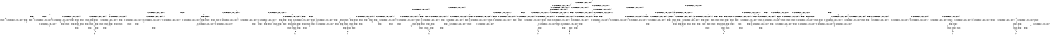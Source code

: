 digraph BCG {
size = "7, 10.5";
center = TRUE;
node [shape = circle];
0 [peripheries = 2];
0 -> 1 [label = "EX !0 !ATOMIC_EXCH_BRANCH (1, +1, TRUE, +0, 2, TRUE) !{}"];
0 -> 2 [label = "EX !2 !ATOMIC_EXCH_BRANCH (1, +1, TRUE, +0, 2, TRUE) !{}"];
0 -> 3 [label = "EX !1 !ATOMIC_EXCH_BRANCH (1, +0, FALSE, +0, 1, TRUE) !{}"];
1 -> 4 [label = "EX !2 !ATOMIC_EXCH_BRANCH (1, +1, TRUE, +0, 2, FALSE) !{0}"];
1 -> 5 [label = "EX !1 !ATOMIC_EXCH_BRANCH (1, +0, FALSE, +0, 1, FALSE) !{0}"];
1 -> 6 [label = "TERMINATE !0"];
2 -> 7 [label = "EX !0 !ATOMIC_EXCH_BRANCH (1, +1, TRUE, +0, 2, FALSE) !{0, 1, 2}"];
2 -> 8 [label = "EX !1 !ATOMIC_EXCH_BRANCH (1, +0, FALSE, +0, 1, FALSE) !{0, 1, 2}"];
2 -> 9 [label = "TERMINATE !2"];
2 -> 10 [label = "EX !0 !ATOMIC_EXCH_BRANCH (1, +1, TRUE, +0, 2, FALSE) !{0, 1, 2}"];
3 -> 11 [label = "EX !1 !ATOMIC_EXCH_BRANCH (1, +0, FALSE, +0, 1, TRUE) !{0, 1}"];
3 -> 12 [label = "EX !0 !ATOMIC_EXCH_BRANCH (1, +1, TRUE, +0, 2, TRUE) !{0, 1}"];
3 -> 13 [label = "EX !2 !ATOMIC_EXCH_BRANCH (1, +1, TRUE, +0, 2, TRUE) !{0, 1}"];
3 -> 14 [label = "EX !0 !ATOMIC_EXCH_BRANCH (1, +1, TRUE, +0, 2, TRUE) !{0, 1}"];
4 -> 15 [label = "EX !1 !ATOMIC_EXCH_BRANCH (1, +0, FALSE, +0, 1, FALSE) !{0, 1, 2}"];
4 -> 16 [label = "TERMINATE !0"];
4 -> 17 [label = "TERMINATE !2"];
5 -> 18 [label = "EX !2 !ATOMIC_EXCH_BRANCH (1, +1, TRUE, +0, 2, FALSE) !{0, 1}"];
5 -> 19 [label = "TERMINATE !0"];
5 -> 20 [label = "TERMINATE !1"];
6 -> 21 [label = "EX !2 !ATOMIC_EXCH_BRANCH (1, +1, TRUE, +0, 2, FALSE) !{}"];
6 -> 22 [label = "EX !1 !ATOMIC_EXCH_BRANCH (1, +0, FALSE, +0, 1, FALSE) !{}"];
7 -> 15 [label = "EX !1 !ATOMIC_EXCH_BRANCH (1, +0, FALSE, +0, 1, FALSE) !{0, 1, 2}"];
7 -> 16 [label = "TERMINATE !0"];
7 -> 17 [label = "TERMINATE !2"];
8 -> 23 [label = "EX !0 !ATOMIC_EXCH_BRANCH (1, +1, TRUE, +0, 2, FALSE) !{0, 1, 2}"];
8 -> 24 [label = "TERMINATE !2"];
8 -> 25 [label = "TERMINATE !1"];
8 -> 26 [label = "EX !0 !ATOMIC_EXCH_BRANCH (1, +1, TRUE, +0, 2, FALSE) !{0, 1, 2}"];
9 -> 27 [label = "EX !0 !ATOMIC_EXCH_BRANCH (1, +1, TRUE, +0, 2, FALSE) !{0, 1}"];
9 -> 28 [label = "EX !1 !ATOMIC_EXCH_BRANCH (1, +0, FALSE, +0, 1, FALSE) !{0, 1}"];
9 -> 29 [label = "EX !0 !ATOMIC_EXCH_BRANCH (1, +1, TRUE, +0, 2, FALSE) !{0, 1}"];
10 -> 30 [label = "EX !1 !ATOMIC_EXCH_BRANCH (1, +0, FALSE, +0, 1, FALSE) !{0, 1, 2}"];
10 -> 31 [label = "EX !1 !ATOMIC_EXCH_BRANCH (1, +0, FALSE, +0, 1, FALSE) !{0, 1, 2}"];
10 -> 32 [label = "TERMINATE !0"];
10 -> 33 [label = "TERMINATE !2"];
11 -> 11 [label = "EX !1 !ATOMIC_EXCH_BRANCH (1, +0, FALSE, +0, 1, TRUE) !{0, 1}"];
11 -> 12 [label = "EX !0 !ATOMIC_EXCH_BRANCH (1, +1, TRUE, +0, 2, TRUE) !{0, 1}"];
11 -> 13 [label = "EX !2 !ATOMIC_EXCH_BRANCH (1, +1, TRUE, +0, 2, TRUE) !{0, 1}"];
11 -> 14 [label = "EX !0 !ATOMIC_EXCH_BRANCH (1, +1, TRUE, +0, 2, TRUE) !{0, 1}"];
12 -> 34 [label = "EX !1 !ATOMIC_EXCH_BRANCH (1, +0, FALSE, +0, 1, FALSE) !{0, 1}"];
12 -> 35 [label = "EX !2 !ATOMIC_EXCH_BRANCH (1, +1, TRUE, +0, 2, FALSE) !{0, 1}"];
12 -> 36 [label = "TERMINATE !0"];
13 -> 8 [label = "EX !1 !ATOMIC_EXCH_BRANCH (1, +0, FALSE, +0, 1, FALSE) !{0, 1, 2}"];
13 -> 37 [label = "EX !0 !ATOMIC_EXCH_BRANCH (1, +1, TRUE, +0, 2, FALSE) !{0, 1, 2}"];
13 -> 38 [label = "TERMINATE !2"];
13 -> 39 [label = "EX !0 !ATOMIC_EXCH_BRANCH (1, +1, TRUE, +0, 2, FALSE) !{0, 1, 2}"];
14 -> 40 [label = "EX !1 !ATOMIC_EXCH_BRANCH (1, +0, FALSE, +0, 1, FALSE) !{0, 1}"];
14 -> 41 [label = "EX !1 !ATOMIC_EXCH_BRANCH (1, +0, FALSE, +0, 1, FALSE) !{0, 1}"];
14 -> 42 [label = "EX !2 !ATOMIC_EXCH_BRANCH (1, +1, TRUE, +0, 2, FALSE) !{0, 1}"];
14 -> 43 [label = "TERMINATE !0"];
15 -> 44 [label = "TERMINATE !0"];
15 -> 45 [label = "TERMINATE !2"];
15 -> 46 [label = "TERMINATE !1"];
16 -> 47 [label = "EX !1 !ATOMIC_EXCH_BRANCH (1, +0, FALSE, +0, 1, FALSE) !{1, 2}"];
16 -> 48 [label = "TERMINATE !2"];
16 -> 49 [label = "EX !1 !ATOMIC_EXCH_BRANCH (1, +0, FALSE, +0, 1, FALSE) !{1, 2}"];
17 -> 50 [label = "EX !1 !ATOMIC_EXCH_BRANCH (1, +0, FALSE, +0, 1, FALSE) !{0, 1}"];
17 -> 48 [label = "TERMINATE !0"];
18 -> 44 [label = "TERMINATE !0"];
18 -> 45 [label = "TERMINATE !2"];
18 -> 46 [label = "TERMINATE !1"];
19 -> 51 [label = "EX !2 !ATOMIC_EXCH_BRANCH (1, +1, TRUE, +0, 2, FALSE) !{1}"];
19 -> 52 [label = "TERMINATE !1"];
20 -> 53 [label = "EX !2 !ATOMIC_EXCH_BRANCH (1, +1, TRUE, +0, 2, FALSE) !{0}"];
20 -> 52 [label = "TERMINATE !0"];
21 -> 47 [label = "EX !1 !ATOMIC_EXCH_BRANCH (1, +0, FALSE, +0, 1, FALSE) !{1, 2}"];
21 -> 48 [label = "TERMINATE !2"];
21 -> 49 [label = "EX !1 !ATOMIC_EXCH_BRANCH (1, +0, FALSE, +0, 1, FALSE) !{1, 2}"];
22 -> 51 [label = "EX !2 !ATOMIC_EXCH_BRANCH (1, +1, TRUE, +0, 2, FALSE) !{1}"];
22 -> 52 [label = "TERMINATE !1"];
23 -> 44 [label = "TERMINATE !0"];
23 -> 45 [label = "TERMINATE !2"];
23 -> 46 [label = "TERMINATE !1"];
24 -> 54 [label = "EX !0 !ATOMIC_EXCH_BRANCH (1, +1, TRUE, +0, 2, FALSE) !{0, 1}"];
24 -> 55 [label = "TERMINATE !1"];
24 -> 56 [label = "EX !0 !ATOMIC_EXCH_BRANCH (1, +1, TRUE, +0, 2, FALSE) !{0, 1}"];
25 -> 57 [label = "EX !0 !ATOMIC_EXCH_BRANCH (1, +1, TRUE, +0, 2, FALSE) !{0, 2}"];
25 -> 55 [label = "TERMINATE !2"];
25 -> 58 [label = "EX !0 !ATOMIC_EXCH_BRANCH (1, +1, TRUE, +0, 2, FALSE) !{0, 2}"];
26 -> 59 [label = "TERMINATE !0"];
26 -> 60 [label = "TERMINATE !2"];
26 -> 61 [label = "TERMINATE !1"];
27 -> 50 [label = "EX !1 !ATOMIC_EXCH_BRANCH (1, +0, FALSE, +0, 1, FALSE) !{0, 1}"];
27 -> 48 [label = "TERMINATE !0"];
28 -> 54 [label = "EX !0 !ATOMIC_EXCH_BRANCH (1, +1, TRUE, +0, 2, FALSE) !{0, 1}"];
28 -> 55 [label = "TERMINATE !1"];
28 -> 56 [label = "EX !0 !ATOMIC_EXCH_BRANCH (1, +1, TRUE, +0, 2, FALSE) !{0, 1}"];
29 -> 62 [label = "EX !1 !ATOMIC_EXCH_BRANCH (1, +0, FALSE, +0, 1, FALSE) !{0, 1}"];
29 -> 63 [label = "EX !1 !ATOMIC_EXCH_BRANCH (1, +0, FALSE, +0, 1, FALSE) !{0, 1}"];
29 -> 64 [label = "TERMINATE !0"];
30 -> 65 [label = "TERMINATE !0"];
30 -> 66 [label = "TERMINATE !2"];
30 -> 67 [label = "TERMINATE !1"];
31 -> 59 [label = "TERMINATE !0"];
31 -> 60 [label = "TERMINATE !2"];
31 -> 61 [label = "TERMINATE !1"];
32 -> 68 [label = "EX !1 !ATOMIC_EXCH_BRANCH (1, +0, FALSE, +0, 1, FALSE) !{1, 2}"];
32 -> 69 [label = "TERMINATE !2"];
33 -> 70 [label = "EX !1 !ATOMIC_EXCH_BRANCH (1, +0, FALSE, +0, 1, FALSE) !{0, 1}"];
33 -> 69 [label = "TERMINATE !0"];
34 -> 18 [label = "EX !2 !ATOMIC_EXCH_BRANCH (1, +1, TRUE, +0, 2, FALSE) !{0, 1}"];
34 -> 19 [label = "TERMINATE !0"];
34 -> 20 [label = "TERMINATE !1"];
35 -> 15 [label = "EX !1 !ATOMIC_EXCH_BRANCH (1, +0, FALSE, +0, 1, FALSE) !{0, 1, 2}"];
35 -> 71 [label = "TERMINATE !0"];
35 -> 72 [label = "TERMINATE !2"];
36 -> 73 [label = "EX !1 !ATOMIC_EXCH_BRANCH (1, +0, FALSE, +0, 1, FALSE) !{1}"];
36 -> 74 [label = "EX !2 !ATOMIC_EXCH_BRANCH (1, +1, TRUE, +0, 2, FALSE) !{1}"];
36 -> 75 [label = "EX !1 !ATOMIC_EXCH_BRANCH (1, +0, FALSE, +0, 1, FALSE) !{1}"];
37 -> 15 [label = "EX !1 !ATOMIC_EXCH_BRANCH (1, +0, FALSE, +0, 1, FALSE) !{0, 1, 2}"];
37 -> 71 [label = "TERMINATE !0"];
37 -> 72 [label = "TERMINATE !2"];
38 -> 28 [label = "EX !1 !ATOMIC_EXCH_BRANCH (1, +0, FALSE, +0, 1, FALSE) !{0, 1}"];
38 -> 76 [label = "EX !0 !ATOMIC_EXCH_BRANCH (1, +1, TRUE, +0, 2, FALSE) !{0, 1}"];
38 -> 77 [label = "EX !0 !ATOMIC_EXCH_BRANCH (1, +1, TRUE, +0, 2, FALSE) !{0, 1}"];
39 -> 30 [label = "EX !1 !ATOMIC_EXCH_BRANCH (1, +0, FALSE, +0, 1, FALSE) !{0, 1, 2}"];
39 -> 31 [label = "EX !1 !ATOMIC_EXCH_BRANCH (1, +0, FALSE, +0, 1, FALSE) !{0, 1, 2}"];
39 -> 78 [label = "TERMINATE !0"];
39 -> 79 [label = "TERMINATE !2"];
40 -> 80 [label = "EX !2 !ATOMIC_EXCH_BRANCH (1, +1, TRUE, +0, 2, FALSE) !{0, 1}"];
40 -> 81 [label = "TERMINATE !0"];
40 -> 82 [label = "TERMINATE !1"];
41 -> 83 [label = "EX !2 !ATOMIC_EXCH_BRANCH (1, +1, TRUE, +0, 2, FALSE) !{0, 1}"];
41 -> 84 [label = "TERMINATE !0"];
41 -> 85 [label = "TERMINATE !1"];
42 -> 86 [label = "EX !1 !ATOMIC_EXCH_BRANCH (1, +0, FALSE, +0, 1, FALSE) !{0, 1, 2}"];
42 -> 87 [label = "TERMINATE !0"];
42 -> 88 [label = "TERMINATE !2"];
43 -> 89 [label = "EX !1 !ATOMIC_EXCH_BRANCH (1, +0, FALSE, +0, 1, FALSE) !{1}"];
43 -> 90 [label = "EX !2 !ATOMIC_EXCH_BRANCH (1, +1, TRUE, +0, 2, FALSE) !{1}"];
44 -> 91 [label = "TERMINATE !2"];
44 -> 92 [label = "TERMINATE !1"];
45 -> 91 [label = "TERMINATE !0"];
45 -> 93 [label = "TERMINATE !1"];
46 -> 92 [label = "TERMINATE !0"];
46 -> 93 [label = "TERMINATE !2"];
47 -> 91 [label = "TERMINATE !2"];
47 -> 92 [label = "TERMINATE !1"];
48 -> 94 [label = "EX !1 !ATOMIC_EXCH_BRANCH (1, +0, FALSE, +0, 1, FALSE) !{1}"];
48 -> 95 [label = "EX !1 !ATOMIC_EXCH_BRANCH (1, +0, FALSE, +0, 1, FALSE) !{1}"];
49 -> 96 [label = "TERMINATE !2"];
49 -> 97 [label = "TERMINATE !1"];
50 -> 91 [label = "TERMINATE !0"];
50 -> 93 [label = "TERMINATE !1"];
51 -> 91 [label = "TERMINATE !2"];
51 -> 92 [label = "TERMINATE !1"];
52 -> 98 [label = "EX !2 !ATOMIC_EXCH_BRANCH (1, +1, TRUE, +0, 2, FALSE) !{}"];
53 -> 92 [label = "TERMINATE !0"];
53 -> 93 [label = "TERMINATE !2"];
54 -> 91 [label = "TERMINATE !0"];
54 -> 93 [label = "TERMINATE !1"];
55 -> 99 [label = "EX !0 !ATOMIC_EXCH_BRANCH (1, +1, TRUE, +0, 2, FALSE) !{0}"];
55 -> 100 [label = "EX !0 !ATOMIC_EXCH_BRANCH (1, +1, TRUE, +0, 2, FALSE) !{0}"];
56 -> 101 [label = "TERMINATE !0"];
56 -> 102 [label = "TERMINATE !1"];
57 -> 92 [label = "TERMINATE !0"];
57 -> 93 [label = "TERMINATE !2"];
58 -> 103 [label = "TERMINATE !0"];
58 -> 104 [label = "TERMINATE !2"];
59 -> 105 [label = "TERMINATE !2"];
59 -> 106 [label = "TERMINATE !1"];
60 -> 105 [label = "TERMINATE !0"];
60 -> 107 [label = "TERMINATE !1"];
61 -> 106 [label = "TERMINATE !0"];
61 -> 107 [label = "TERMINATE !2"];
62 -> 108 [label = "TERMINATE !0"];
62 -> 109 [label = "TERMINATE !1"];
63 -> 101 [label = "TERMINATE !0"];
63 -> 102 [label = "TERMINATE !1"];
64 -> 110 [label = "EX !1 !ATOMIC_EXCH_BRANCH (1, +0, FALSE, +0, 1, FALSE) !{1}"];
65 -> 111 [label = "TERMINATE !2"];
65 -> 112 [label = "TERMINATE !1"];
66 -> 111 [label = "TERMINATE !0"];
66 -> 113 [label = "TERMINATE !1"];
67 -> 112 [label = "TERMINATE !0"];
67 -> 113 [label = "TERMINATE !2"];
68 -> 105 [label = "TERMINATE !2"];
68 -> 106 [label = "TERMINATE !1"];
69 -> 114 [label = "EX !1 !ATOMIC_EXCH_BRANCH (1, +0, FALSE, +0, 1, FALSE) !{1}"];
70 -> 105 [label = "TERMINATE !0"];
70 -> 107 [label = "TERMINATE !1"];
71 -> 47 [label = "EX !1 !ATOMIC_EXCH_BRANCH (1, +0, FALSE, +0, 1, FALSE) !{1, 2}"];
71 -> 115 [label = "TERMINATE !2"];
71 -> 49 [label = "EX !1 !ATOMIC_EXCH_BRANCH (1, +0, FALSE, +0, 1, FALSE) !{1, 2}"];
72 -> 50 [label = "EX !1 !ATOMIC_EXCH_BRANCH (1, +0, FALSE, +0, 1, FALSE) !{0, 1}"];
72 -> 115 [label = "TERMINATE !0"];
73 -> 51 [label = "EX !2 !ATOMIC_EXCH_BRANCH (1, +1, TRUE, +0, 2, FALSE) !{1}"];
73 -> 52 [label = "TERMINATE !1"];
74 -> 47 [label = "EX !1 !ATOMIC_EXCH_BRANCH (1, +0, FALSE, +0, 1, FALSE) !{1, 2}"];
74 -> 115 [label = "TERMINATE !2"];
74 -> 49 [label = "EX !1 !ATOMIC_EXCH_BRANCH (1, +0, FALSE, +0, 1, FALSE) !{1, 2}"];
75 -> 116 [label = "EX !2 !ATOMIC_EXCH_BRANCH (1, +1, TRUE, +0, 2, FALSE) !{1}"];
75 -> 117 [label = "TERMINATE !1"];
76 -> 50 [label = "EX !1 !ATOMIC_EXCH_BRANCH (1, +0, FALSE, +0, 1, FALSE) !{0, 1}"];
76 -> 115 [label = "TERMINATE !0"];
77 -> 62 [label = "EX !1 !ATOMIC_EXCH_BRANCH (1, +0, FALSE, +0, 1, FALSE) !{0, 1}"];
77 -> 63 [label = "EX !1 !ATOMIC_EXCH_BRANCH (1, +0, FALSE, +0, 1, FALSE) !{0, 1}"];
77 -> 118 [label = "TERMINATE !0"];
78 -> 68 [label = "EX !1 !ATOMIC_EXCH_BRANCH (1, +0, FALSE, +0, 1, FALSE) !{1, 2}"];
78 -> 119 [label = "TERMINATE !2"];
79 -> 70 [label = "EX !1 !ATOMIC_EXCH_BRANCH (1, +0, FALSE, +0, 1, FALSE) !{0, 1}"];
79 -> 119 [label = "TERMINATE !0"];
80 -> 120 [label = "TERMINATE !0"];
80 -> 121 [label = "TERMINATE !2"];
80 -> 122 [label = "TERMINATE !1"];
81 -> 123 [label = "EX !2 !ATOMIC_EXCH_BRANCH (1, +1, TRUE, +0, 2, FALSE) !{1}"];
81 -> 124 [label = "TERMINATE !1"];
82 -> 125 [label = "EX !2 !ATOMIC_EXCH_BRANCH (1, +1, TRUE, +0, 2, FALSE) !{0}"];
82 -> 124 [label = "TERMINATE !0"];
83 -> 126 [label = "TERMINATE !0"];
83 -> 127 [label = "TERMINATE !2"];
83 -> 128 [label = "TERMINATE !1"];
84 -> 129 [label = "EX !2 !ATOMIC_EXCH_BRANCH (1, +1, TRUE, +0, 2, FALSE) !{1}"];
84 -> 130 [label = "TERMINATE !1"];
85 -> 131 [label = "EX !2 !ATOMIC_EXCH_BRANCH (1, +1, TRUE, +0, 2, FALSE) !{0}"];
85 -> 130 [label = "TERMINATE !0"];
86 -> 126 [label = "TERMINATE !0"];
86 -> 127 [label = "TERMINATE !2"];
86 -> 128 [label = "TERMINATE !1"];
87 -> 132 [label = "EX !1 !ATOMIC_EXCH_BRANCH (1, +0, FALSE, +0, 1, FALSE) !{1, 2}"];
87 -> 118 [label = "TERMINATE !2"];
88 -> 62 [label = "EX !1 !ATOMIC_EXCH_BRANCH (1, +0, FALSE, +0, 1, FALSE) !{0, 1}"];
88 -> 63 [label = "EX !1 !ATOMIC_EXCH_BRANCH (1, +0, FALSE, +0, 1, FALSE) !{0, 1}"];
88 -> 118 [label = "TERMINATE !0"];
89 -> 129 [label = "EX !2 !ATOMIC_EXCH_BRANCH (1, +1, TRUE, +0, 2, FALSE) !{1}"];
89 -> 130 [label = "TERMINATE !1"];
90 -> 132 [label = "EX !1 !ATOMIC_EXCH_BRANCH (1, +0, FALSE, +0, 1, FALSE) !{1, 2}"];
90 -> 118 [label = "TERMINATE !2"];
91 -> 133 [label = "TERMINATE !1"];
92 -> 133 [label = "TERMINATE !2"];
93 -> 133 [label = "TERMINATE !0"];
94 -> 133 [label = "TERMINATE !1"];
95 -> 134 [label = "TERMINATE !1"];
96 -> 135 [label = "TERMINATE !1"];
97 -> 135 [label = "TERMINATE !2"];
98 -> 133 [label = "TERMINATE !2"];
99 -> 133 [label = "TERMINATE !0"];
100 -> 136 [label = "TERMINATE !0"];
101 -> 137 [label = "TERMINATE !1"];
102 -> 137 [label = "TERMINATE !0"];
103 -> 138 [label = "TERMINATE !2"];
104 -> 138 [label = "TERMINATE !0"];
105 -> 139 [label = "TERMINATE !1"];
106 -> 139 [label = "TERMINATE !2"];
107 -> 139 [label = "TERMINATE !0"];
108 -> 140 [label = "TERMINATE !1"];
109 -> 140 [label = "TERMINATE !0"];
110 -> 137 [label = "TERMINATE !1"];
111 -> 141 [label = "TERMINATE !1"];
112 -> 141 [label = "TERMINATE !2"];
113 -> 141 [label = "TERMINATE !0"];
114 -> 139 [label = "TERMINATE !1"];
115 -> 94 [label = "EX !1 !ATOMIC_EXCH_BRANCH (1, +0, FALSE, +0, 1, FALSE) !{1}"];
115 -> 95 [label = "EX !1 !ATOMIC_EXCH_BRANCH (1, +0, FALSE, +0, 1, FALSE) !{1}"];
116 -> 142 [label = "TERMINATE !2"];
116 -> 143 [label = "TERMINATE !1"];
117 -> 144 [label = "EX !2 !ATOMIC_EXCH_BRANCH (1, +1, TRUE, +0, 2, FALSE) !{}"];
118 -> 110 [label = "EX !1 !ATOMIC_EXCH_BRANCH (1, +0, FALSE, +0, 1, FALSE) !{1}"];
119 -> 114 [label = "EX !1 !ATOMIC_EXCH_BRANCH (1, +0, FALSE, +0, 1, FALSE) !{1}"];
120 -> 108 [label = "TERMINATE !2"];
120 -> 145 [label = "TERMINATE !1"];
121 -> 108 [label = "TERMINATE !0"];
121 -> 109 [label = "TERMINATE !1"];
122 -> 145 [label = "TERMINATE !0"];
122 -> 109 [label = "TERMINATE !2"];
123 -> 108 [label = "TERMINATE !2"];
123 -> 145 [label = "TERMINATE !1"];
124 -> 146 [label = "EX !2 !ATOMIC_EXCH_BRANCH (1, +1, TRUE, +0, 2, FALSE) !{}"];
125 -> 145 [label = "TERMINATE !0"];
125 -> 109 [label = "TERMINATE !2"];
126 -> 101 [label = "TERMINATE !2"];
126 -> 147 [label = "TERMINATE !1"];
127 -> 101 [label = "TERMINATE !0"];
127 -> 102 [label = "TERMINATE !1"];
128 -> 147 [label = "TERMINATE !0"];
128 -> 102 [label = "TERMINATE !2"];
129 -> 101 [label = "TERMINATE !2"];
129 -> 147 [label = "TERMINATE !1"];
130 -> 148 [label = "EX !2 !ATOMIC_EXCH_BRANCH (1, +1, TRUE, +0, 2, FALSE) !{}"];
131 -> 147 [label = "TERMINATE !0"];
131 -> 102 [label = "TERMINATE !2"];
132 -> 101 [label = "TERMINATE !2"];
132 -> 147 [label = "TERMINATE !1"];
133 -> 149 [label = "exit"];
134 -> 150 [label = "exit"];
135 -> 151 [label = "exit"];
136 -> 152 [label = "exit"];
137 -> 153 [label = "exit"];
138 -> 154 [label = "exit"];
139 -> 155 [label = "exit"];
140 -> 156 [label = "exit"];
141 -> 157 [label = "exit"];
142 -> 134 [label = "TERMINATE !1"];
143 -> 134 [label = "TERMINATE !2"];
144 -> 134 [label = "TERMINATE !2"];
145 -> 140 [label = "TERMINATE !2"];
146 -> 140 [label = "TERMINATE !2"];
147 -> 137 [label = "TERMINATE !2"];
148 -> 137 [label = "TERMINATE !2"];
}
